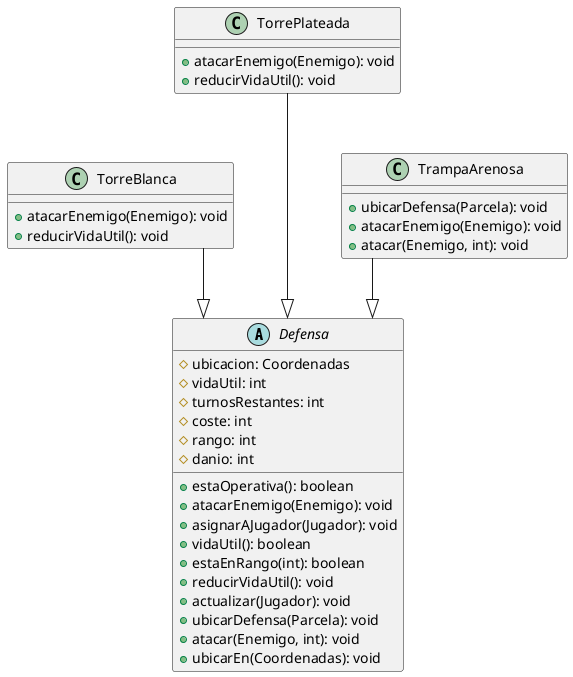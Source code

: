 @startuml
top to bottom direction
skinparam linetype ortho

abstract Defensa {
  # ubicacion: Coordenadas
  # vidaUtil: int
  # turnosRestantes: int
  # coste: int
  # rango: int
  # danio: int

  + estaOperativa(): boolean
  + atacarEnemigo(Enemigo): void
  + asignarAJugador(Jugador): void
  + vidaUtil(): boolean
  + estaEnRango(int): boolean
  + reducirVidaUtil(): void
  + actualizar(Jugador): void
  + ubicarDefensa(Parcela): void
  + atacar(Enemigo, int): void
  + ubicarEn(Coordenadas): void
}
class TorreBlanca {
  + atacarEnemigo(Enemigo): void
  + reducirVidaUtil(): void
}
class TorrePlateada {
  + atacarEnemigo(Enemigo): void
  + reducirVidaUtil(): void
}
class TrampaArenosa {
  + ubicarDefensa(Parcela): void
  + atacarEnemigo(Enemigo): void
  + atacar(Enemigo, int): void
}

TorreBlanca    --|>  Defensa
TorrePlateada  ---|>  Defensa
TrampaArenosa  --|>  Defensa
@enduml
